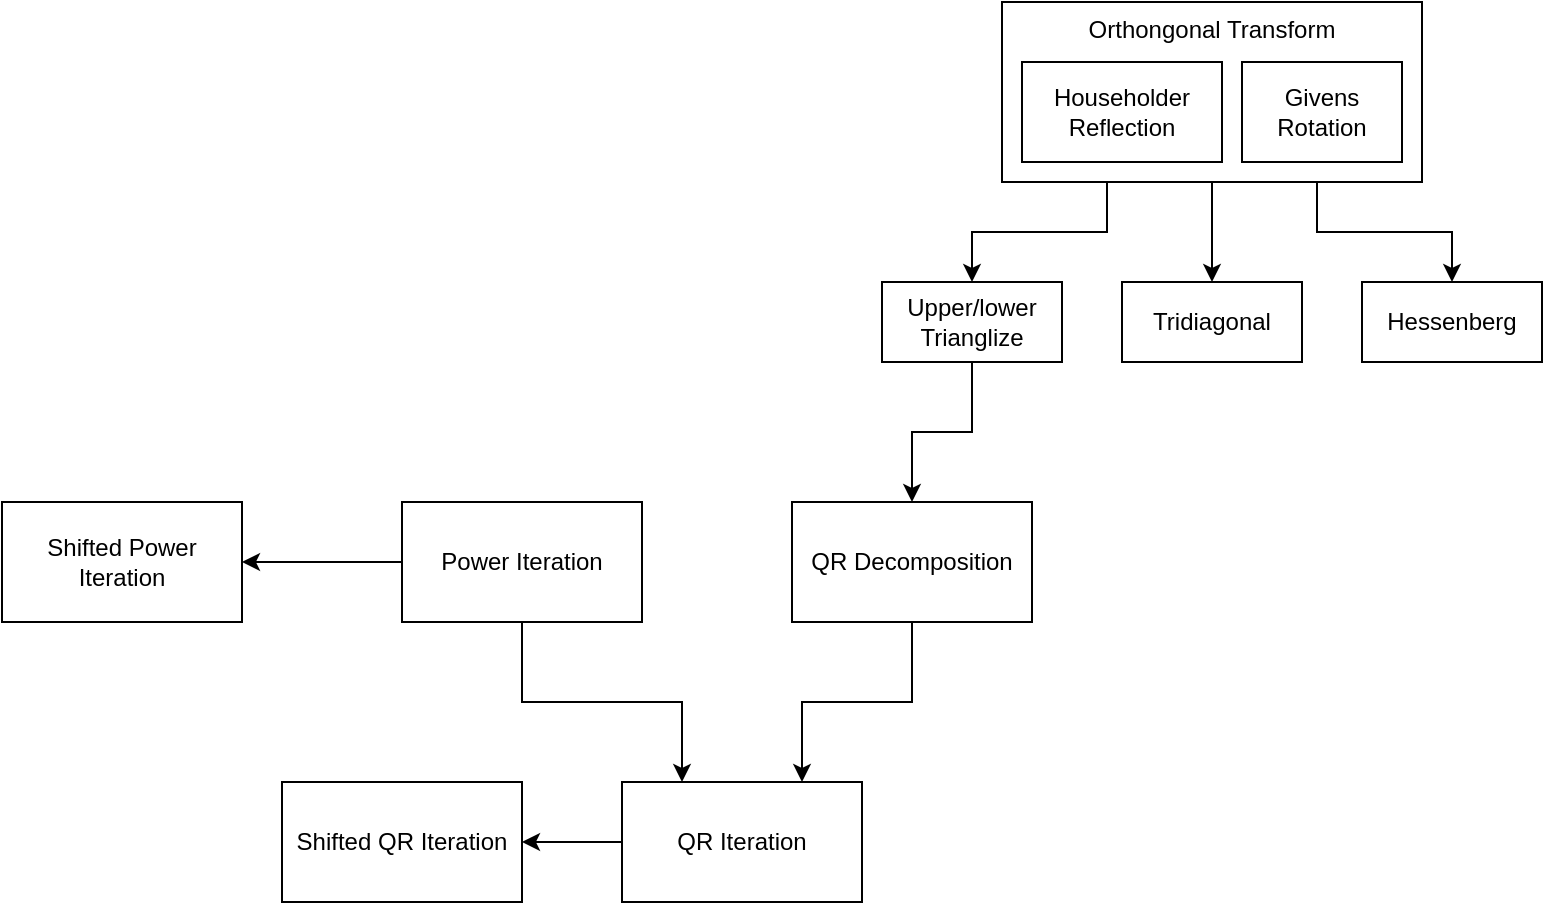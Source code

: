 <mxfile version="13.1.3">
    <diagram id="6hGFLwfOUW9BJ-s0fimq" name="Page-1">
        <mxGraphModel dx="1078" dy="505" grid="1" gridSize="10" guides="1" tooltips="1" connect="1" arrows="1" fold="1" page="1" pageScale="1" pageWidth="827" pageHeight="1169" math="0" shadow="0">
            <root>
                <mxCell id="0"/>
                <mxCell id="1" parent="0"/>
                <mxCell id="21" style="edgeStyle=orthogonalEdgeStyle;rounded=0;orthogonalLoop=1;jettySize=auto;html=1;exitX=0.25;exitY=1;exitDx=0;exitDy=0;entryX=0.5;entryY=0;entryDx=0;entryDy=0;" edge="1" parent="1" source="3" target="16">
                    <mxGeometry relative="1" as="geometry"/>
                </mxCell>
                <mxCell id="22" style="edgeStyle=orthogonalEdgeStyle;rounded=0;orthogonalLoop=1;jettySize=auto;html=1;exitX=0.5;exitY=1;exitDx=0;exitDy=0;entryX=0.5;entryY=0;entryDx=0;entryDy=0;" edge="1" parent="1" source="3" target="17">
                    <mxGeometry relative="1" as="geometry"/>
                </mxCell>
                <mxCell id="23" style="edgeStyle=orthogonalEdgeStyle;rounded=0;orthogonalLoop=1;jettySize=auto;html=1;exitX=0.75;exitY=1;exitDx=0;exitDy=0;entryX=0.5;entryY=0;entryDx=0;entryDy=0;" edge="1" parent="1" source="3" target="18">
                    <mxGeometry relative="1" as="geometry"/>
                </mxCell>
                <mxCell id="3" value="Orthongonal Transform" style="rounded=0;whiteSpace=wrap;html=1;verticalAlign=top;" vertex="1" parent="1">
                    <mxGeometry x="530" y="270" width="210" height="90" as="geometry"/>
                </mxCell>
                <mxCell id="4" value="Householder Reflection" style="rounded=0;whiteSpace=wrap;html=1;" vertex="1" parent="1">
                    <mxGeometry x="540" y="300" width="100" height="50" as="geometry"/>
                </mxCell>
                <mxCell id="5" value="Givens Rotation" style="rounded=0;whiteSpace=wrap;html=1;" vertex="1" parent="1">
                    <mxGeometry x="650" y="300" width="80" height="50" as="geometry"/>
                </mxCell>
                <mxCell id="10" style="edgeStyle=orthogonalEdgeStyle;rounded=0;orthogonalLoop=1;jettySize=auto;html=1;exitX=0.5;exitY=1;exitDx=0;exitDy=0;entryX=0.75;entryY=0;entryDx=0;entryDy=0;" edge="1" parent="1" source="6" target="11">
                    <mxGeometry relative="1" as="geometry">
                        <mxPoint x="450" y="660" as="targetPoint"/>
                        <Array as="points">
                            <mxPoint x="485" y="620"/>
                            <mxPoint x="430" y="620"/>
                        </Array>
                    </mxGeometry>
                </mxCell>
                <mxCell id="6" value="QR Decomposition" style="rounded=0;whiteSpace=wrap;html=1;" vertex="1" parent="1">
                    <mxGeometry x="425" y="520" width="120" height="60" as="geometry"/>
                </mxCell>
                <mxCell id="9" style="edgeStyle=orthogonalEdgeStyle;rounded=0;orthogonalLoop=1;jettySize=auto;html=1;exitX=0.5;exitY=1;exitDx=0;exitDy=0;entryX=0.25;entryY=0;entryDx=0;entryDy=0;" edge="1" parent="1" source="7" target="11">
                    <mxGeometry relative="1" as="geometry">
                        <mxPoint x="410" y="660" as="targetPoint"/>
                    </mxGeometry>
                </mxCell>
                <mxCell id="13" value="" style="edgeStyle=orthogonalEdgeStyle;rounded=0;orthogonalLoop=1;jettySize=auto;html=1;" edge="1" parent="1" source="7" target="12">
                    <mxGeometry relative="1" as="geometry"/>
                </mxCell>
                <mxCell id="7" value="Power Iteration" style="rounded=0;whiteSpace=wrap;html=1;" vertex="1" parent="1">
                    <mxGeometry x="230" y="520" width="120" height="60" as="geometry"/>
                </mxCell>
                <mxCell id="12" value="Shifted Power Iteration" style="rounded=0;whiteSpace=wrap;html=1;" vertex="1" parent="1">
                    <mxGeometry x="30" y="520" width="120" height="60" as="geometry"/>
                </mxCell>
                <mxCell id="15" value="" style="edgeStyle=orthogonalEdgeStyle;rounded=0;orthogonalLoop=1;jettySize=auto;html=1;" edge="1" parent="1" source="11" target="14">
                    <mxGeometry relative="1" as="geometry"/>
                </mxCell>
                <mxCell id="11" value="QR Iteration" style="rounded=0;whiteSpace=wrap;html=1;" vertex="1" parent="1">
                    <mxGeometry x="340" y="660" width="120" height="60" as="geometry"/>
                </mxCell>
                <mxCell id="14" value="Shifted QR Iteration" style="rounded=0;whiteSpace=wrap;html=1;" vertex="1" parent="1">
                    <mxGeometry x="170" y="660" width="120" height="60" as="geometry"/>
                </mxCell>
                <mxCell id="24" style="edgeStyle=orthogonalEdgeStyle;rounded=0;orthogonalLoop=1;jettySize=auto;html=1;exitX=0.5;exitY=1;exitDx=0;exitDy=0;entryX=0.5;entryY=0;entryDx=0;entryDy=0;" edge="1" parent="1" source="16" target="6">
                    <mxGeometry relative="1" as="geometry"/>
                </mxCell>
                <mxCell id="16" value="Upper/lower Trianglize" style="rounded=0;whiteSpace=wrap;html=1;" vertex="1" parent="1">
                    <mxGeometry x="470" y="410" width="90" height="40" as="geometry"/>
                </mxCell>
                <mxCell id="17" value="Tridiagonal" style="rounded=0;whiteSpace=wrap;html=1;" vertex="1" parent="1">
                    <mxGeometry x="590" y="410" width="90" height="40" as="geometry"/>
                </mxCell>
                <mxCell id="18" value="Hessenberg" style="rounded=0;whiteSpace=wrap;html=1;" vertex="1" parent="1">
                    <mxGeometry x="710" y="410" width="90" height="40" as="geometry"/>
                </mxCell>
            </root>
        </mxGraphModel>
    </diagram>
</mxfile>